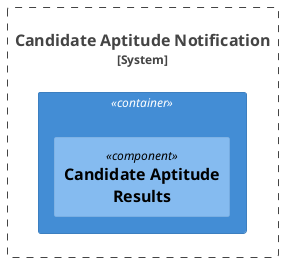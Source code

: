 @startuml 

!include <C4/C4_Component>

System_Boundary(candidateAptitudeNotificationAlias, "Candidate Aptitude Notification") {
    Container(canidateAptitudeNotificationContainer, "","", "") {
        Component(candidateAptitudeResultsComponentAlias,"Candidate Aptitude Results") 
    }
} 
@enduml